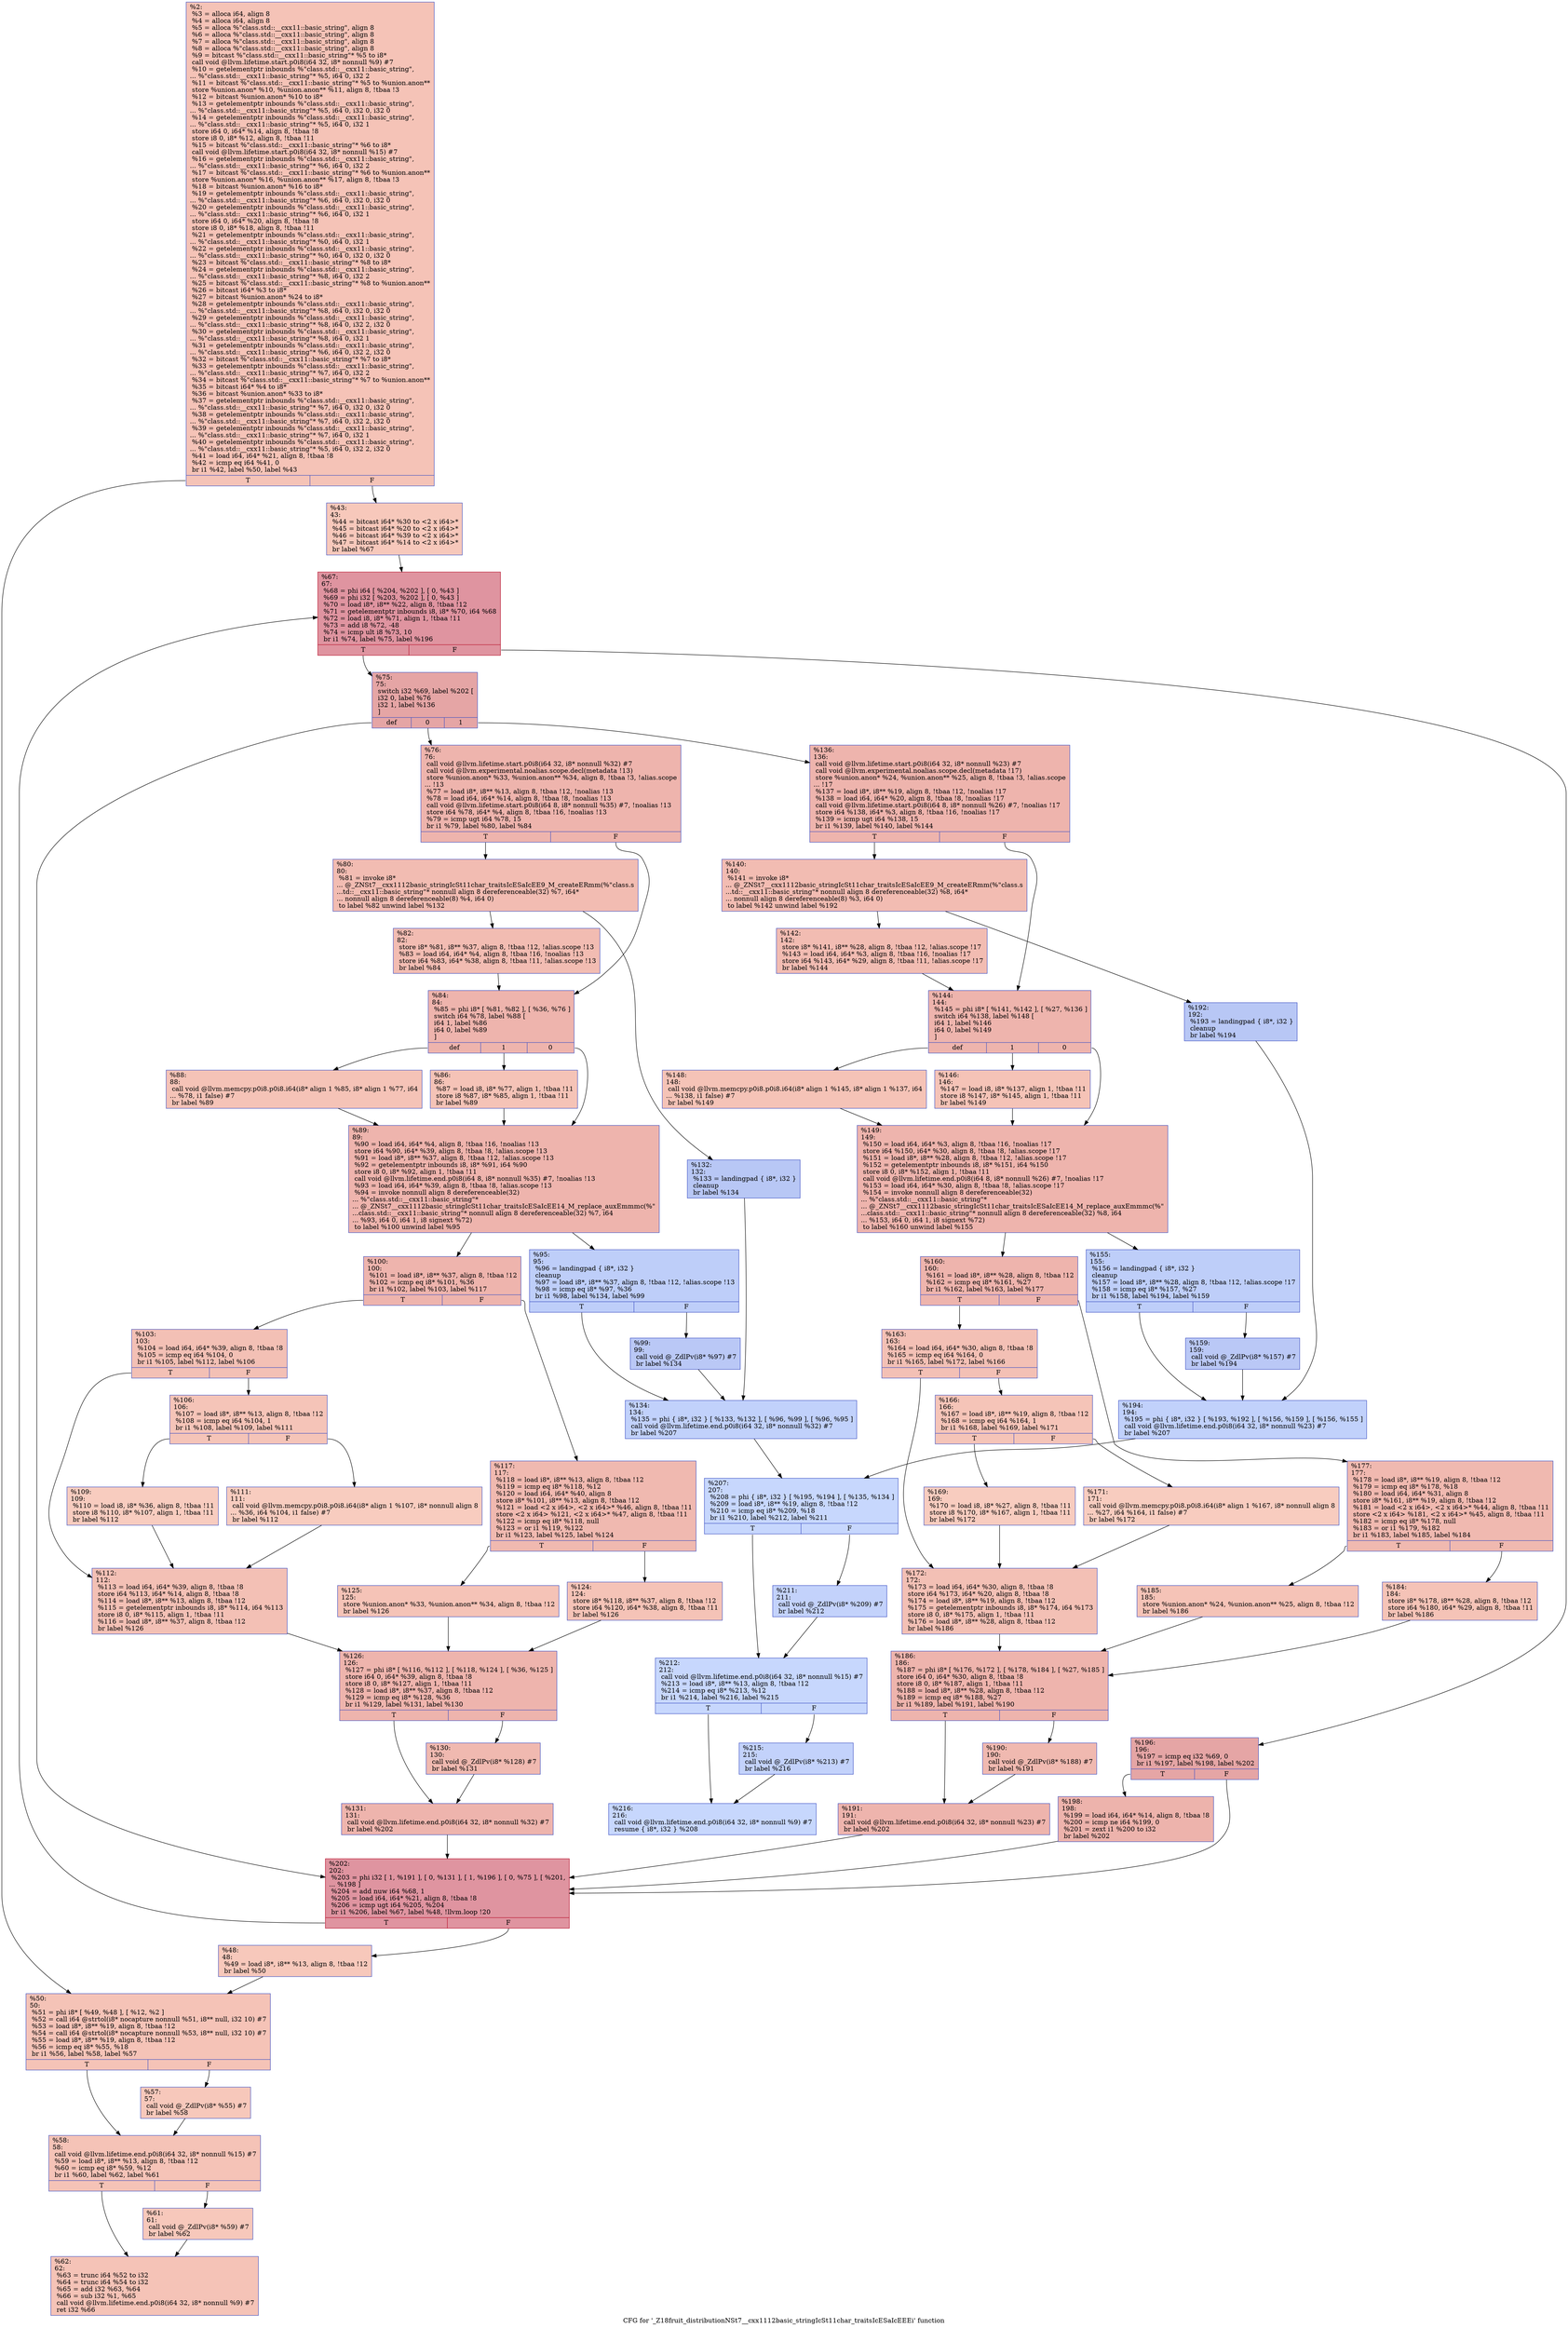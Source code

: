 digraph "CFG for '_Z18fruit_distributionNSt7__cxx1112basic_stringIcSt11char_traitsIcESaIcEEEi' function" {
	label="CFG for '_Z18fruit_distributionNSt7__cxx1112basic_stringIcSt11char_traitsIcESaIcEEEi' function";

	Node0x564830f1dfb0 [shape=record,color="#3d50c3ff", style=filled, fillcolor="#e8765c70",label="{%2:\l  %3 = alloca i64, align 8\l  %4 = alloca i64, align 8\l  %5 = alloca %\"class.std::__cxx11::basic_string\", align 8\l  %6 = alloca %\"class.std::__cxx11::basic_string\", align 8\l  %7 = alloca %\"class.std::__cxx11::basic_string\", align 8\l  %8 = alloca %\"class.std::__cxx11::basic_string\", align 8\l  %9 = bitcast %\"class.std::__cxx11::basic_string\"* %5 to i8*\l  call void @llvm.lifetime.start.p0i8(i64 32, i8* nonnull %9) #7\l  %10 = getelementptr inbounds %\"class.std::__cxx11::basic_string\",\l... %\"class.std::__cxx11::basic_string\"* %5, i64 0, i32 2\l  %11 = bitcast %\"class.std::__cxx11::basic_string\"* %5 to %union.anon**\l  store %union.anon* %10, %union.anon** %11, align 8, !tbaa !3\l  %12 = bitcast %union.anon* %10 to i8*\l  %13 = getelementptr inbounds %\"class.std::__cxx11::basic_string\",\l... %\"class.std::__cxx11::basic_string\"* %5, i64 0, i32 0, i32 0\l  %14 = getelementptr inbounds %\"class.std::__cxx11::basic_string\",\l... %\"class.std::__cxx11::basic_string\"* %5, i64 0, i32 1\l  store i64 0, i64* %14, align 8, !tbaa !8\l  store i8 0, i8* %12, align 8, !tbaa !11\l  %15 = bitcast %\"class.std::__cxx11::basic_string\"* %6 to i8*\l  call void @llvm.lifetime.start.p0i8(i64 32, i8* nonnull %15) #7\l  %16 = getelementptr inbounds %\"class.std::__cxx11::basic_string\",\l... %\"class.std::__cxx11::basic_string\"* %6, i64 0, i32 2\l  %17 = bitcast %\"class.std::__cxx11::basic_string\"* %6 to %union.anon**\l  store %union.anon* %16, %union.anon** %17, align 8, !tbaa !3\l  %18 = bitcast %union.anon* %16 to i8*\l  %19 = getelementptr inbounds %\"class.std::__cxx11::basic_string\",\l... %\"class.std::__cxx11::basic_string\"* %6, i64 0, i32 0, i32 0\l  %20 = getelementptr inbounds %\"class.std::__cxx11::basic_string\",\l... %\"class.std::__cxx11::basic_string\"* %6, i64 0, i32 1\l  store i64 0, i64* %20, align 8, !tbaa !8\l  store i8 0, i8* %18, align 8, !tbaa !11\l  %21 = getelementptr inbounds %\"class.std::__cxx11::basic_string\",\l... %\"class.std::__cxx11::basic_string\"* %0, i64 0, i32 1\l  %22 = getelementptr inbounds %\"class.std::__cxx11::basic_string\",\l... %\"class.std::__cxx11::basic_string\"* %0, i64 0, i32 0, i32 0\l  %23 = bitcast %\"class.std::__cxx11::basic_string\"* %8 to i8*\l  %24 = getelementptr inbounds %\"class.std::__cxx11::basic_string\",\l... %\"class.std::__cxx11::basic_string\"* %8, i64 0, i32 2\l  %25 = bitcast %\"class.std::__cxx11::basic_string\"* %8 to %union.anon**\l  %26 = bitcast i64* %3 to i8*\l  %27 = bitcast %union.anon* %24 to i8*\l  %28 = getelementptr inbounds %\"class.std::__cxx11::basic_string\",\l... %\"class.std::__cxx11::basic_string\"* %8, i64 0, i32 0, i32 0\l  %29 = getelementptr inbounds %\"class.std::__cxx11::basic_string\",\l... %\"class.std::__cxx11::basic_string\"* %8, i64 0, i32 2, i32 0\l  %30 = getelementptr inbounds %\"class.std::__cxx11::basic_string\",\l... %\"class.std::__cxx11::basic_string\"* %8, i64 0, i32 1\l  %31 = getelementptr inbounds %\"class.std::__cxx11::basic_string\",\l... %\"class.std::__cxx11::basic_string\"* %6, i64 0, i32 2, i32 0\l  %32 = bitcast %\"class.std::__cxx11::basic_string\"* %7 to i8*\l  %33 = getelementptr inbounds %\"class.std::__cxx11::basic_string\",\l... %\"class.std::__cxx11::basic_string\"* %7, i64 0, i32 2\l  %34 = bitcast %\"class.std::__cxx11::basic_string\"* %7 to %union.anon**\l  %35 = bitcast i64* %4 to i8*\l  %36 = bitcast %union.anon* %33 to i8*\l  %37 = getelementptr inbounds %\"class.std::__cxx11::basic_string\",\l... %\"class.std::__cxx11::basic_string\"* %7, i64 0, i32 0, i32 0\l  %38 = getelementptr inbounds %\"class.std::__cxx11::basic_string\",\l... %\"class.std::__cxx11::basic_string\"* %7, i64 0, i32 2, i32 0\l  %39 = getelementptr inbounds %\"class.std::__cxx11::basic_string\",\l... %\"class.std::__cxx11::basic_string\"* %7, i64 0, i32 1\l  %40 = getelementptr inbounds %\"class.std::__cxx11::basic_string\",\l... %\"class.std::__cxx11::basic_string\"* %5, i64 0, i32 2, i32 0\l  %41 = load i64, i64* %21, align 8, !tbaa !8\l  %42 = icmp eq i64 %41, 0\l  br i1 %42, label %50, label %43\l|{<s0>T|<s1>F}}"];
	Node0x564830f1dfb0:s0 -> Node0x564830f22510;
	Node0x564830f1dfb0:s1 -> Node0x564830f225a0;
	Node0x564830f225a0 [shape=record,color="#3d50c3ff", style=filled, fillcolor="#ed836670",label="{%43:\l43:                                               \l  %44 = bitcast i64* %30 to \<2 x i64\>*\l  %45 = bitcast i64* %20 to \<2 x i64\>*\l  %46 = bitcast i64* %39 to \<2 x i64\>*\l  %47 = bitcast i64* %14 to \<2 x i64\>*\l  br label %67\l}"];
	Node0x564830f225a0 -> Node0x564830f22eb0;
	Node0x564830f22f70 [shape=record,color="#3d50c3ff", style=filled, fillcolor="#ed836670",label="{%48:\l48:                                               \l  %49 = load i8*, i8** %13, align 8, !tbaa !12\l  br label %50\l}"];
	Node0x564830f22f70 -> Node0x564830f22510;
	Node0x564830f22510 [shape=record,color="#3d50c3ff", style=filled, fillcolor="#e8765c70",label="{%50:\l50:                                               \l  %51 = phi i8* [ %49, %48 ], [ %12, %2 ]\l  %52 = call i64 @strtol(i8* nocapture nonnull %51, i8** null, i32 10) #7\l  %53 = load i8*, i8** %19, align 8, !tbaa !12\l  %54 = call i64 @strtol(i8* nocapture nonnull %53, i8** null, i32 10) #7\l  %55 = load i8*, i8** %19, align 8, !tbaa !12\l  %56 = icmp eq i8* %55, %18\l  br i1 %56, label %58, label %57\l|{<s0>T|<s1>F}}"];
	Node0x564830f22510:s0 -> Node0x564830f23e20;
	Node0x564830f22510:s1 -> Node0x564830f23e70;
	Node0x564830f23e70 [shape=record,color="#3d50c3ff", style=filled, fillcolor="#ed836670",label="{%57:\l57:                                               \l  call void @_ZdlPv(i8* %55) #7\l  br label %58\l}"];
	Node0x564830f23e70 -> Node0x564830f23e20;
	Node0x564830f23e20 [shape=record,color="#3d50c3ff", style=filled, fillcolor="#e8765c70",label="{%58:\l58:                                               \l  call void @llvm.lifetime.end.p0i8(i64 32, i8* nonnull %15) #7\l  %59 = load i8*, i8** %13, align 8, !tbaa !12\l  %60 = icmp eq i8* %59, %12\l  br i1 %60, label %62, label %61\l|{<s0>T|<s1>F}}"];
	Node0x564830f23e20:s0 -> Node0x564830f245a0;
	Node0x564830f23e20:s1 -> Node0x564830f245f0;
	Node0x564830f245f0 [shape=record,color="#3d50c3ff", style=filled, fillcolor="#ed836670",label="{%61:\l61:                                               \l  call void @_ZdlPv(i8* %59) #7\l  br label %62\l}"];
	Node0x564830f245f0 -> Node0x564830f245a0;
	Node0x564830f245a0 [shape=record,color="#3d50c3ff", style=filled, fillcolor="#e8765c70",label="{%62:\l62:                                               \l  %63 = trunc i64 %52 to i32\l  %64 = trunc i64 %54 to i32\l  %65 = add i32 %63, %64\l  %66 = sub i32 %1, %65\l  call void @llvm.lifetime.end.p0i8(i64 32, i8* nonnull %9) #7\l  ret i32 %66\l}"];
	Node0x564830f22eb0 [shape=record,color="#b70d28ff", style=filled, fillcolor="#b70d2870",label="{%67:\l67:                                               \l  %68 = phi i64 [ %204, %202 ], [ 0, %43 ]\l  %69 = phi i32 [ %203, %202 ], [ 0, %43 ]\l  %70 = load i8*, i8** %22, align 8, !tbaa !12\l  %71 = getelementptr inbounds i8, i8* %70, i64 %68\l  %72 = load i8, i8* %71, align 1, !tbaa !11\l  %73 = add i8 %72, -48\l  %74 = icmp ult i8 %73, 10\l  br i1 %74, label %75, label %196\l|{<s0>T|<s1>F}}"];
	Node0x564830f22eb0:s0 -> Node0x564830f25520;
	Node0x564830f22eb0:s1 -> Node0x564830f255b0;
	Node0x564830f25520 [shape=record,color="#3d50c3ff", style=filled, fillcolor="#c5333470",label="{%75:\l75:                                               \l  switch i32 %69, label %202 [\l    i32 0, label %76\l    i32 1, label %136\l  ]\l|{<s0>def|<s1>0|<s2>1}}"];
	Node0x564830f25520:s0 -> Node0x564830f25070;
	Node0x564830f25520:s1 -> Node0x564830f256f0;
	Node0x564830f25520:s2 -> Node0x564830f25740;
	Node0x564830f256f0 [shape=record,color="#3d50c3ff", style=filled, fillcolor="#d8564670",label="{%76:\l76:                                               \l  call void @llvm.lifetime.start.p0i8(i64 32, i8* nonnull %32) #7\l  call void @llvm.experimental.noalias.scope.decl(metadata !13)\l  store %union.anon* %33, %union.anon** %34, align 8, !tbaa !3, !alias.scope\l... !13\l  %77 = load i8*, i8** %13, align 8, !tbaa !12, !noalias !13\l  %78 = load i64, i64* %14, align 8, !tbaa !8, !noalias !13\l  call void @llvm.lifetime.start.p0i8(i64 8, i8* nonnull %35) #7, !noalias !13\l  store i64 %78, i64* %4, align 8, !tbaa !16, !noalias !13\l  %79 = icmp ugt i64 %78, 15\l  br i1 %79, label %80, label %84\l|{<s0>T|<s1>F}}"];
	Node0x564830f256f0:s0 -> Node0x564830f26de0;
	Node0x564830f256f0:s1 -> Node0x564830f26e70;
	Node0x564830f26de0 [shape=record,color="#3d50c3ff", style=filled, fillcolor="#e1675170",label="{%80:\l80:                                               \l  %81 = invoke i8*\l... @_ZNSt7__cxx1112basic_stringIcSt11char_traitsIcESaIcEE9_M_createERmm(%\"class.s\l...td::__cxx11::basic_string\"* nonnull align 8 dereferenceable(32) %7, i64*\l... nonnull align 8 dereferenceable(8) %4, i64 0)\l          to label %82 unwind label %132\l}"];
	Node0x564830f26de0 -> Node0x564830f270a0;
	Node0x564830f26de0 -> Node0x564830f270f0;
	Node0x564830f270a0 [shape=record,color="#3d50c3ff", style=filled, fillcolor="#e1675170",label="{%82:\l82:                                               \l  store i8* %81, i8** %37, align 8, !tbaa !12, !alias.scope !13\l  %83 = load i64, i64* %4, align 8, !tbaa !16, !noalias !13\l  store i64 %83, i64* %38, align 8, !tbaa !11, !alias.scope !13\l  br label %84\l}"];
	Node0x564830f270a0 -> Node0x564830f26e70;
	Node0x564830f26e70 [shape=record,color="#3d50c3ff", style=filled, fillcolor="#d8564670",label="{%84:\l84:                                               \l  %85 = phi i8* [ %81, %82 ], [ %36, %76 ]\l  switch i64 %78, label %88 [\l    i64 1, label %86\l    i64 0, label %89\l  ]\l|{<s0>def|<s1>1|<s2>0}}"];
	Node0x564830f26e70:s0 -> Node0x564830f27d40;
	Node0x564830f26e70:s1 -> Node0x564830f27dc0;
	Node0x564830f26e70:s2 -> Node0x564830f27e50;
	Node0x564830f27dc0 [shape=record,color="#3d50c3ff", style=filled, fillcolor="#e8765c70",label="{%86:\l86:                                               \l  %87 = load i8, i8* %77, align 1, !tbaa !11\l  store i8 %87, i8* %85, align 1, !tbaa !11\l  br label %89\l}"];
	Node0x564830f27dc0 -> Node0x564830f27e50;
	Node0x564830f27d40 [shape=record,color="#3d50c3ff", style=filled, fillcolor="#e8765c70",label="{%88:\l88:                                               \l  call void @llvm.memcpy.p0i8.p0i8.i64(i8* align 1 %85, i8* align 1 %77, i64\l... %78, i1 false) #7\l  br label %89\l}"];
	Node0x564830f27d40 -> Node0x564830f27e50;
	Node0x564830f27e50 [shape=record,color="#3d50c3ff", style=filled, fillcolor="#d8564670",label="{%89:\l89:                                               \l  %90 = load i64, i64* %4, align 8, !tbaa !16, !noalias !13\l  store i64 %90, i64* %39, align 8, !tbaa !8, !alias.scope !13\l  %91 = load i8*, i8** %37, align 8, !tbaa !12, !alias.scope !13\l  %92 = getelementptr inbounds i8, i8* %91, i64 %90\l  store i8 0, i8* %92, align 1, !tbaa !11\l  call void @llvm.lifetime.end.p0i8(i64 8, i8* nonnull %35) #7, !noalias !13\l  %93 = load i64, i64* %39, align 8, !tbaa !8, !alias.scope !13\l  %94 = invoke nonnull align 8 dereferenceable(32)\l... %\"class.std::__cxx11::basic_string\"*\l... @_ZNSt7__cxx1112basic_stringIcSt11char_traitsIcESaIcEE14_M_replace_auxEmmmc(%\"\l...class.std::__cxx11::basic_string\"* nonnull align 8 dereferenceable(32) %7, i64\l... %93, i64 0, i64 1, i8 signext %72)\l          to label %100 unwind label %95\l}"];
	Node0x564830f27e50 -> Node0x564830f28a90;
	Node0x564830f27e50 -> Node0x564830f28b20;
	Node0x564830f28b20 [shape=record,color="#3d50c3ff", style=filled, fillcolor="#6c8ff170",label="{%95:\l95:                                               \l  %96 = landingpad \{ i8*, i32 \}\l          cleanup\l  %97 = load i8*, i8** %37, align 8, !tbaa !12, !alias.scope !13\l  %98 = icmp eq i8* %97, %36\l  br i1 %98, label %134, label %99\l|{<s0>T|<s1>F}}"];
	Node0x564830f28b20:s0 -> Node0x564830f29000;
	Node0x564830f28b20:s1 -> Node0x564830f29090;
	Node0x564830f29090 [shape=record,color="#3d50c3ff", style=filled, fillcolor="#6282ea70",label="{%99:\l99:                                               \l  call void @_ZdlPv(i8* %97) #7\l  br label %134\l}"];
	Node0x564830f29090 -> Node0x564830f29000;
	Node0x564830f28a90 [shape=record,color="#3d50c3ff", style=filled, fillcolor="#d8564670",label="{%100:\l100:                                              \l  %101 = load i8*, i8** %37, align 8, !tbaa !12\l  %102 = icmp eq i8* %101, %36\l  br i1 %102, label %103, label %117\l|{<s0>T|<s1>F}}"];
	Node0x564830f28a90:s0 -> Node0x564830f29450;
	Node0x564830f28a90:s1 -> Node0x564830f294a0;
	Node0x564830f29450 [shape=record,color="#3d50c3ff", style=filled, fillcolor="#e5705870",label="{%103:\l103:                                              \l  %104 = load i64, i64* %39, align 8, !tbaa !8\l  %105 = icmp eq i64 %104, 0\l  br i1 %105, label %112, label %106\l|{<s0>T|<s1>F}}"];
	Node0x564830f29450:s0 -> Node0x564830f296a0;
	Node0x564830f29450:s1 -> Node0x564830f296f0;
	Node0x564830f296f0 [shape=record,color="#3d50c3ff", style=filled, fillcolor="#e97a5f70",label="{%106:\l106:                                              \l  %107 = load i8*, i8** %13, align 8, !tbaa !12\l  %108 = icmp eq i64 %104, 1\l  br i1 %108, label %109, label %111\l|{<s0>T|<s1>F}}"];
	Node0x564830f296f0:s0 -> Node0x564830f29930;
	Node0x564830f296f0:s1 -> Node0x564830f29980;
	Node0x564830f29930 [shape=record,color="#3d50c3ff", style=filled, fillcolor="#f08b6e70",label="{%109:\l109:                                              \l  %110 = load i8, i8* %36, align 8, !tbaa !11\l  store i8 %110, i8* %107, align 1, !tbaa !11\l  br label %112\l}"];
	Node0x564830f29930 -> Node0x564830f296a0;
	Node0x564830f29980 [shape=record,color="#3d50c3ff", style=filled, fillcolor="#f08b6e70",label="{%111:\l111:                                              \l  call void @llvm.memcpy.p0i8.p0i8.i64(i8* align 1 %107, i8* nonnull align 8\l... %36, i64 %104, i1 false) #7\l  br label %112\l}"];
	Node0x564830f29980 -> Node0x564830f296a0;
	Node0x564830f296a0 [shape=record,color="#3d50c3ff", style=filled, fillcolor="#e5705870",label="{%112:\l112:                                              \l  %113 = load i64, i64* %39, align 8, !tbaa !8\l  store i64 %113, i64* %14, align 8, !tbaa !8\l  %114 = load i8*, i8** %13, align 8, !tbaa !12\l  %115 = getelementptr inbounds i8, i8* %114, i64 %113\l  store i8 0, i8* %115, align 1, !tbaa !11\l  %116 = load i8*, i8** %37, align 8, !tbaa !12\l  br label %126\l}"];
	Node0x564830f296a0 -> Node0x564830f2a1c0;
	Node0x564830f294a0 [shape=record,color="#3d50c3ff", style=filled, fillcolor="#de614d70",label="{%117:\l117:                                              \l  %118 = load i8*, i8** %13, align 8, !tbaa !12\l  %119 = icmp eq i8* %118, %12\l  %120 = load i64, i64* %40, align 8\l  store i8* %101, i8** %13, align 8, !tbaa !12\l  %121 = load \<2 x i64\>, \<2 x i64\>* %46, align 8, !tbaa !11\l  store \<2 x i64\> %121, \<2 x i64\>* %47, align 8, !tbaa !11\l  %122 = icmp eq i8* %118, null\l  %123 = or i1 %119, %122\l  br i1 %123, label %125, label %124\l|{<s0>T|<s1>F}}"];
	Node0x564830f294a0:s0 -> Node0x564830f2a6a0;
	Node0x564830f294a0:s1 -> Node0x564830f2a6f0;
	Node0x564830f2a6f0 [shape=record,color="#3d50c3ff", style=filled, fillcolor="#e8765c70",label="{%124:\l124:                                              \l  store i8* %118, i8** %37, align 8, !tbaa !12\l  store i64 %120, i64* %38, align 8, !tbaa !11\l  br label %126\l}"];
	Node0x564830f2a6f0 -> Node0x564830f2a1c0;
	Node0x564830f2a6a0 [shape=record,color="#3d50c3ff", style=filled, fillcolor="#e8765c70",label="{%125:\l125:                                              \l  store %union.anon* %33, %union.anon** %34, align 8, !tbaa !12\l  br label %126\l}"];
	Node0x564830f2a6a0 -> Node0x564830f2a1c0;
	Node0x564830f2a1c0 [shape=record,color="#3d50c3ff", style=filled, fillcolor="#d8564670",label="{%126:\l126:                                              \l  %127 = phi i8* [ %116, %112 ], [ %118, %124 ], [ %36, %125 ]\l  store i64 0, i64* %39, align 8, !tbaa !8\l  store i8 0, i8* %127, align 1, !tbaa !11\l  %128 = load i8*, i8** %37, align 8, !tbaa !12\l  %129 = icmp eq i8* %128, %36\l  br i1 %129, label %131, label %130\l|{<s0>T|<s1>F}}"];
	Node0x564830f2a1c0:s0 -> Node0x564830f1f930;
	Node0x564830f2a1c0:s1 -> Node0x564830f2bff0;
	Node0x564830f2bff0 [shape=record,color="#3d50c3ff", style=filled, fillcolor="#de614d70",label="{%130:\l130:                                              \l  call void @_ZdlPv(i8* %128) #7\l  br label %131\l}"];
	Node0x564830f2bff0 -> Node0x564830f1f930;
	Node0x564830f1f930 [shape=record,color="#3d50c3ff", style=filled, fillcolor="#d8564670",label="{%131:\l131:                                              \l  call void @llvm.lifetime.end.p0i8(i64 32, i8* nonnull %32) #7\l  br label %202\l}"];
	Node0x564830f1f930 -> Node0x564830f25070;
	Node0x564830f270f0 [shape=record,color="#3d50c3ff", style=filled, fillcolor="#5f7fe870",label="{%132:\l132:                                              \l  %133 = landingpad \{ i8*, i32 \}\l          cleanup\l  br label %134\l}"];
	Node0x564830f270f0 -> Node0x564830f29000;
	Node0x564830f29000 [shape=record,color="#3d50c3ff", style=filled, fillcolor="#7396f570",label="{%134:\l134:                                              \l  %135 = phi \{ i8*, i32 \} [ %133, %132 ], [ %96, %99 ], [ %96, %95 ]\l  call void @llvm.lifetime.end.p0i8(i64 32, i8* nonnull %32) #7\l  br label %207\l}"];
	Node0x564830f29000 -> Node0x564830f2c6f0;
	Node0x564830f25740 [shape=record,color="#3d50c3ff", style=filled, fillcolor="#d8564670",label="{%136:\l136:                                              \l  call void @llvm.lifetime.start.p0i8(i64 32, i8* nonnull %23) #7\l  call void @llvm.experimental.noalias.scope.decl(metadata !17)\l  store %union.anon* %24, %union.anon** %25, align 8, !tbaa !3, !alias.scope\l... !17\l  %137 = load i8*, i8** %19, align 8, !tbaa !12, !noalias !17\l  %138 = load i64, i64* %20, align 8, !tbaa !8, !noalias !17\l  call void @llvm.lifetime.start.p0i8(i64 8, i8* nonnull %26) #7, !noalias !17\l  store i64 %138, i64* %3, align 8, !tbaa !16, !noalias !17\l  %139 = icmp ugt i64 %138, 15\l  br i1 %139, label %140, label %144\l|{<s0>T|<s1>F}}"];
	Node0x564830f25740:s0 -> Node0x564830f2d470;
	Node0x564830f25740:s1 -> Node0x564830f2d500;
	Node0x564830f2d470 [shape=record,color="#3d50c3ff", style=filled, fillcolor="#e1675170",label="{%140:\l140:                                              \l  %141 = invoke i8*\l... @_ZNSt7__cxx1112basic_stringIcSt11char_traitsIcESaIcEE9_M_createERmm(%\"class.s\l...td::__cxx11::basic_string\"* nonnull align 8 dereferenceable(32) %8, i64*\l... nonnull align 8 dereferenceable(8) %3, i64 0)\l          to label %142 unwind label %192\l}"];
	Node0x564830f2d470 -> Node0x564830f2d690;
	Node0x564830f2d470 -> Node0x564830f2d6e0;
	Node0x564830f2d690 [shape=record,color="#3d50c3ff", style=filled, fillcolor="#e1675170",label="{%142:\l142:                                              \l  store i8* %141, i8** %28, align 8, !tbaa !12, !alias.scope !17\l  %143 = load i64, i64* %3, align 8, !tbaa !16, !noalias !17\l  store i64 %143, i64* %29, align 8, !tbaa !11, !alias.scope !17\l  br label %144\l}"];
	Node0x564830f2d690 -> Node0x564830f2d500;
	Node0x564830f2d500 [shape=record,color="#3d50c3ff", style=filled, fillcolor="#d8564670",label="{%144:\l144:                                              \l  %145 = phi i8* [ %141, %142 ], [ %27, %136 ]\l  switch i64 %138, label %148 [\l    i64 1, label %146\l    i64 0, label %149\l  ]\l|{<s0>def|<s1>1|<s2>0}}"];
	Node0x564830f2d500:s0 -> Node0x564830f2db60;
	Node0x564830f2d500:s1 -> Node0x564830f2dbb0;
	Node0x564830f2d500:s2 -> Node0x564830f2dc40;
	Node0x564830f2dbb0 [shape=record,color="#3d50c3ff", style=filled, fillcolor="#e8765c70",label="{%146:\l146:                                              \l  %147 = load i8, i8* %137, align 1, !tbaa !11\l  store i8 %147, i8* %145, align 1, !tbaa !11\l  br label %149\l}"];
	Node0x564830f2dbb0 -> Node0x564830f2dc40;
	Node0x564830f2db60 [shape=record,color="#3d50c3ff", style=filled, fillcolor="#e8765c70",label="{%148:\l148:                                              \l  call void @llvm.memcpy.p0i8.p0i8.i64(i8* align 1 %145, i8* align 1 %137, i64\l... %138, i1 false) #7\l  br label %149\l}"];
	Node0x564830f2db60 -> Node0x564830f2dc40;
	Node0x564830f2dc40 [shape=record,color="#3d50c3ff", style=filled, fillcolor="#d8564670",label="{%149:\l149:                                              \l  %150 = load i64, i64* %3, align 8, !tbaa !16, !noalias !17\l  store i64 %150, i64* %30, align 8, !tbaa !8, !alias.scope !17\l  %151 = load i8*, i8** %28, align 8, !tbaa !12, !alias.scope !17\l  %152 = getelementptr inbounds i8, i8* %151, i64 %150\l  store i8 0, i8* %152, align 1, !tbaa !11\l  call void @llvm.lifetime.end.p0i8(i64 8, i8* nonnull %26) #7, !noalias !17\l  %153 = load i64, i64* %30, align 8, !tbaa !8, !alias.scope !17\l  %154 = invoke nonnull align 8 dereferenceable(32)\l... %\"class.std::__cxx11::basic_string\"*\l... @_ZNSt7__cxx1112basic_stringIcSt11char_traitsIcESaIcEE14_M_replace_auxEmmmc(%\"\l...class.std::__cxx11::basic_string\"* nonnull align 8 dereferenceable(32) %8, i64\l... %153, i64 0, i64 1, i8 signext %72)\l          to label %160 unwind label %155\l}"];
	Node0x564830f2dc40 -> Node0x564830f2e620;
	Node0x564830f2dc40 -> Node0x564830f2e6b0;
	Node0x564830f2e6b0 [shape=record,color="#3d50c3ff", style=filled, fillcolor="#6c8ff170",label="{%155:\l155:                                              \l  %156 = landingpad \{ i8*, i32 \}\l          cleanup\l  %157 = load i8*, i8** %28, align 8, !tbaa !12, !alias.scope !17\l  %158 = icmp eq i8* %157, %27\l  br i1 %158, label %194, label %159\l|{<s0>T|<s1>F}}"];
	Node0x564830f2e6b0:s0 -> Node0x564830f2eaa0;
	Node0x564830f2e6b0:s1 -> Node0x564830f2eb30;
	Node0x564830f2eb30 [shape=record,color="#3d50c3ff", style=filled, fillcolor="#6282ea70",label="{%159:\l159:                                              \l  call void @_ZdlPv(i8* %157) #7\l  br label %194\l}"];
	Node0x564830f2eb30 -> Node0x564830f2eaa0;
	Node0x564830f2e620 [shape=record,color="#3d50c3ff", style=filled, fillcolor="#d8564670",label="{%160:\l160:                                              \l  %161 = load i8*, i8** %28, align 8, !tbaa !12\l  %162 = icmp eq i8* %161, %27\l  br i1 %162, label %163, label %177\l|{<s0>T|<s1>F}}"];
	Node0x564830f2e620:s0 -> Node0x564830f2eef0;
	Node0x564830f2e620:s1 -> Node0x564830f2ef40;
	Node0x564830f2eef0 [shape=record,color="#3d50c3ff", style=filled, fillcolor="#e5705870",label="{%163:\l163:                                              \l  %164 = load i64, i64* %30, align 8, !tbaa !8\l  %165 = icmp eq i64 %164, 0\l  br i1 %165, label %172, label %166\l|{<s0>T|<s1>F}}"];
	Node0x564830f2eef0:s0 -> Node0x564830f2f140;
	Node0x564830f2eef0:s1 -> Node0x564830f2f190;
	Node0x564830f2f190 [shape=record,color="#3d50c3ff", style=filled, fillcolor="#e97a5f70",label="{%166:\l166:                                              \l  %167 = load i8*, i8** %19, align 8, !tbaa !12\l  %168 = icmp eq i64 %164, 1\l  br i1 %168, label %169, label %171\l|{<s0>T|<s1>F}}"];
	Node0x564830f2f190:s0 -> Node0x564830f2f3d0;
	Node0x564830f2f190:s1 -> Node0x564830f2f420;
	Node0x564830f2f3d0 [shape=record,color="#3d50c3ff", style=filled, fillcolor="#f08b6e70",label="{%169:\l169:                                              \l  %170 = load i8, i8* %27, align 8, !tbaa !11\l  store i8 %170, i8* %167, align 1, !tbaa !11\l  br label %172\l}"];
	Node0x564830f2f3d0 -> Node0x564830f2f140;
	Node0x564830f2f420 [shape=record,color="#3d50c3ff", style=filled, fillcolor="#f08b6e70",label="{%171:\l171:                                              \l  call void @llvm.memcpy.p0i8.p0i8.i64(i8* align 1 %167, i8* nonnull align 8\l... %27, i64 %164, i1 false) #7\l  br label %172\l}"];
	Node0x564830f2f420 -> Node0x564830f2f140;
	Node0x564830f2f140 [shape=record,color="#3d50c3ff", style=filled, fillcolor="#e5705870",label="{%172:\l172:                                              \l  %173 = load i64, i64* %30, align 8, !tbaa !8\l  store i64 %173, i64* %20, align 8, !tbaa !8\l  %174 = load i8*, i8** %19, align 8, !tbaa !12\l  %175 = getelementptr inbounds i8, i8* %174, i64 %173\l  store i8 0, i8* %175, align 1, !tbaa !11\l  %176 = load i8*, i8** %28, align 8, !tbaa !12\l  br label %186\l}"];
	Node0x564830f2f140 -> Node0x564830f2fbe0;
	Node0x564830f2ef40 [shape=record,color="#3d50c3ff", style=filled, fillcolor="#de614d70",label="{%177:\l177:                                              \l  %178 = load i8*, i8** %19, align 8, !tbaa !12\l  %179 = icmp eq i8* %178, %18\l  %180 = load i64, i64* %31, align 8\l  store i8* %161, i8** %19, align 8, !tbaa !12\l  %181 = load \<2 x i64\>, \<2 x i64\>* %44, align 8, !tbaa !11\l  store \<2 x i64\> %181, \<2 x i64\>* %45, align 8, !tbaa !11\l  %182 = icmp eq i8* %178, null\l  %183 = or i1 %179, %182\l  br i1 %183, label %185, label %184\l|{<s0>T|<s1>F}}"];
	Node0x564830f2ef40:s0 -> Node0x564830f300c0;
	Node0x564830f2ef40:s1 -> Node0x564830f30110;
	Node0x564830f30110 [shape=record,color="#3d50c3ff", style=filled, fillcolor="#e8765c70",label="{%184:\l184:                                              \l  store i8* %178, i8** %28, align 8, !tbaa !12\l  store i64 %180, i64* %29, align 8, !tbaa !11\l  br label %186\l}"];
	Node0x564830f30110 -> Node0x564830f2fbe0;
	Node0x564830f300c0 [shape=record,color="#3d50c3ff", style=filled, fillcolor="#e8765c70",label="{%185:\l185:                                              \l  store %union.anon* %24, %union.anon** %25, align 8, !tbaa !12\l  br label %186\l}"];
	Node0x564830f300c0 -> Node0x564830f2fbe0;
	Node0x564830f2fbe0 [shape=record,color="#3d50c3ff", style=filled, fillcolor="#d8564670",label="{%186:\l186:                                              \l  %187 = phi i8* [ %176, %172 ], [ %178, %184 ], [ %27, %185 ]\l  store i64 0, i64* %30, align 8, !tbaa !8\l  store i8 0, i8* %187, align 1, !tbaa !11\l  %188 = load i8*, i8** %28, align 8, !tbaa !12\l  %189 = icmp eq i8* %188, %27\l  br i1 %189, label %191, label %190\l|{<s0>T|<s1>F}}"];
	Node0x564830f2fbe0:s0 -> Node0x564830f30790;
	Node0x564830f2fbe0:s1 -> Node0x564830f307e0;
	Node0x564830f307e0 [shape=record,color="#3d50c3ff", style=filled, fillcolor="#de614d70",label="{%190:\l190:                                              \l  call void @_ZdlPv(i8* %188) #7\l  br label %191\l}"];
	Node0x564830f307e0 -> Node0x564830f30790;
	Node0x564830f30790 [shape=record,color="#3d50c3ff", style=filled, fillcolor="#d8564670",label="{%191:\l191:                                              \l  call void @llvm.lifetime.end.p0i8(i64 32, i8* nonnull %23) #7\l  br label %202\l}"];
	Node0x564830f30790 -> Node0x564830f25070;
	Node0x564830f2d6e0 [shape=record,color="#3d50c3ff", style=filled, fillcolor="#5f7fe870",label="{%192:\l192:                                              \l  %193 = landingpad \{ i8*, i32 \}\l          cleanup\l  br label %194\l}"];
	Node0x564830f2d6e0 -> Node0x564830f2eaa0;
	Node0x564830f2eaa0 [shape=record,color="#3d50c3ff", style=filled, fillcolor="#7396f570",label="{%194:\l194:                                              \l  %195 = phi \{ i8*, i32 \} [ %193, %192 ], [ %156, %159 ], [ %156, %155 ]\l  call void @llvm.lifetime.end.p0i8(i64 32, i8* nonnull %23) #7\l  br label %207\l}"];
	Node0x564830f2eaa0 -> Node0x564830f2c6f0;
	Node0x564830f255b0 [shape=record,color="#3d50c3ff", style=filled, fillcolor="#c5333470",label="{%196:\l196:                                              \l  %197 = icmp eq i32 %69, 0\l  br i1 %197, label %198, label %202\l|{<s0>T|<s1>F}}"];
	Node0x564830f255b0:s0 -> Node0x564830f30fe0;
	Node0x564830f255b0:s1 -> Node0x564830f25070;
	Node0x564830f30fe0 [shape=record,color="#3d50c3ff", style=filled, fillcolor="#d6524470",label="{%198:\l198:                                              \l  %199 = load i64, i64* %14, align 8, !tbaa !8\l  %200 = icmp ne i64 %199, 0\l  %201 = zext i1 %200 to i32\l  br label %202\l}"];
	Node0x564830f30fe0 -> Node0x564830f25070;
	Node0x564830f25070 [shape=record,color="#b70d28ff", style=filled, fillcolor="#b70d2870",label="{%202:\l202:                                              \l  %203 = phi i32 [ 1, %191 ], [ 0, %131 ], [ 1, %196 ], [ 0, %75 ], [ %201,\l... %198 ]\l  %204 = add nuw i64 %68, 1\l  %205 = load i64, i64* %21, align 8, !tbaa !8\l  %206 = icmp ugt i64 %205, %204\l  br i1 %206, label %67, label %48, !llvm.loop !20\l|{<s0>T|<s1>F}}"];
	Node0x564830f25070:s0 -> Node0x564830f22eb0;
	Node0x564830f25070:s1 -> Node0x564830f22f70;
	Node0x564830f2c6f0 [shape=record,color="#3d50c3ff", style=filled, fillcolor="#81a4fb70",label="{%207:\l207:                                              \l  %208 = phi \{ i8*, i32 \} [ %195, %194 ], [ %135, %134 ]\l  %209 = load i8*, i8** %19, align 8, !tbaa !12\l  %210 = icmp eq i8* %209, %18\l  br i1 %210, label %212, label %211\l|{<s0>T|<s1>F}}"];
	Node0x564830f2c6f0:s0 -> Node0x564830f317f0;
	Node0x564830f2c6f0:s1 -> Node0x564830f31840;
	Node0x564830f31840 [shape=record,color="#3d50c3ff", style=filled, fillcolor="#779af770",label="{%211:\l211:                                              \l  call void @_ZdlPv(i8* %209) #7\l  br label %212\l}"];
	Node0x564830f31840 -> Node0x564830f317f0;
	Node0x564830f317f0 [shape=record,color="#3d50c3ff", style=filled, fillcolor="#81a4fb70",label="{%212:\l212:                                              \l  call void @llvm.lifetime.end.p0i8(i64 32, i8* nonnull %15) #7\l  %213 = load i8*, i8** %13, align 8, !tbaa !12\l  %214 = icmp eq i8* %213, %12\l  br i1 %214, label %216, label %215\l|{<s0>T|<s1>F}}"];
	Node0x564830f317f0:s0 -> Node0x564830f31d10;
	Node0x564830f317f0:s1 -> Node0x564830f31d60;
	Node0x564830f31d60 [shape=record,color="#3d50c3ff", style=filled, fillcolor="#779af770",label="{%215:\l215:                                              \l  call void @_ZdlPv(i8* %213) #7\l  br label %216\l}"];
	Node0x564830f31d60 -> Node0x564830f31d10;
	Node0x564830f31d10 [shape=record,color="#3d50c3ff", style=filled, fillcolor="#81a4fb70",label="{%216:\l216:                                              \l  call void @llvm.lifetime.end.p0i8(i64 32, i8* nonnull %9) #7\l  resume \{ i8*, i32 \} %208\l}"];
}
